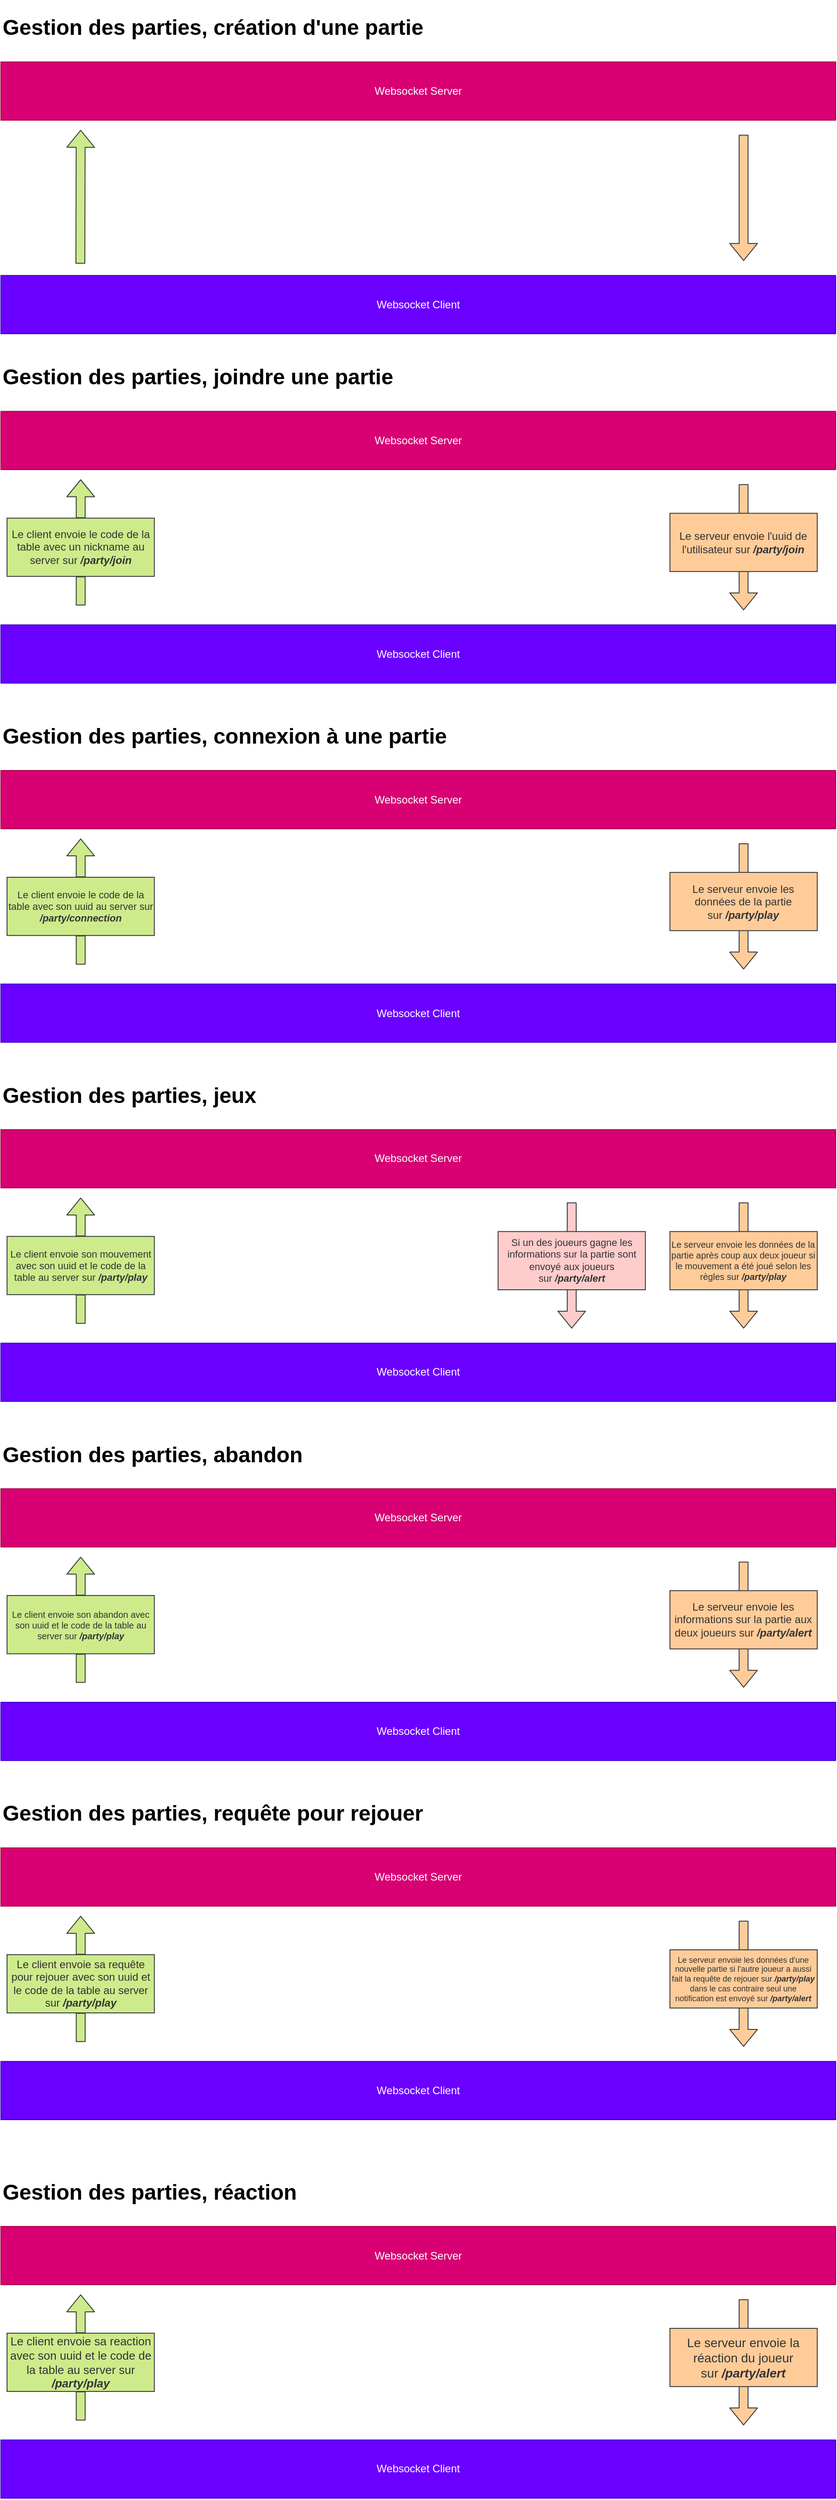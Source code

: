 <mxfile>
    <diagram id="pLUkjHozeAwnEKRzP5gc" name="Page-1">
        <mxGraphModel dx="1520" dy="698" grid="1" gridSize="10" guides="1" tooltips="1" connect="1" arrows="1" fold="1" page="1" pageScale="1" pageWidth="850" pageHeight="1100" math="0" shadow="0">
            <root>
                <mxCell id="0"/>
                <mxCell id="1" parent="0"/>
                <mxCell id="Sw4xeCq0MFWgGotHFcd7-61" value="" style="group;fontSize=18;" parent="1" vertex="1" connectable="0">
                    <mxGeometry x="85" y="50" width="935" height="2780" as="geometry"/>
                </mxCell>
                <mxCell id="2" value="&lt;h1&gt;Gestion des parties, création d'une partie&lt;/h1&gt;" style="text;html=1;strokeColor=none;fillColor=none;align=left;verticalAlign=middle;whiteSpace=wrap;rounded=0;" parent="Sw4xeCq0MFWgGotHFcd7-61" vertex="1">
                    <mxGeometry width="935" height="32.578" as="geometry"/>
                </mxCell>
                <mxCell id="3" value="Websocket Server" style="rounded=0;whiteSpace=wrap;html=1;fillColor=#d80073;fontColor=#ffffff;strokeColor=#A50040;" parent="Sw4xeCq0MFWgGotHFcd7-61" vertex="1">
                    <mxGeometry y="54.297" width="935" height="65.156" as="geometry"/>
                </mxCell>
                <mxCell id="4" value="Websocket Client" style="rounded=0;whiteSpace=wrap;html=1;fillColor=#6a00ff;fontColor=#ffffff;strokeColor=#3700CC;" parent="Sw4xeCq0MFWgGotHFcd7-61" vertex="1">
                    <mxGeometry y="293.203" width="935" height="65.156" as="geometry"/>
                </mxCell>
                <mxCell id="5" value="" style="shape=flexArrow;endArrow=classic;html=1;fillColor=#cdeb8b;strokeColor=#36393d;startArrow=none;" parent="Sw4xeCq0MFWgGotHFcd7-61" edge="1">
                    <mxGeometry width="50" height="50" relative="1" as="geometry">
                        <mxPoint x="89" y="280" as="sourcePoint"/>
                        <mxPoint x="89.375" y="130.312" as="targetPoint"/>
                    </mxGeometry>
                </mxCell>
                <mxCell id="8" value="" style="shape=flexArrow;endArrow=classic;html=1;labelBackgroundColor=#F0F0F0;fontColor=#333333;fillColor=#ffcc99;strokeColor=#36393d;" parent="Sw4xeCq0MFWgGotHFcd7-61" edge="1">
                    <mxGeometry width="50" height="50" relative="1" as="geometry">
                        <mxPoint x="831.875" y="135.742" as="sourcePoint"/>
                        <mxPoint x="831.875" y="276.914" as="targetPoint"/>
                    </mxGeometry>
                </mxCell>
                <mxCell id="10" value="&lt;h1&gt;Gestion des parties, joindre une partie&lt;/h1&gt;" style="text;html=1;strokeColor=none;fillColor=none;align=left;verticalAlign=middle;whiteSpace=wrap;rounded=0;" parent="Sw4xeCq0MFWgGotHFcd7-61" vertex="1">
                    <mxGeometry y="390.938" width="935" height="32.578" as="geometry"/>
                </mxCell>
                <mxCell id="11" value="Websocket Server" style="rounded=0;whiteSpace=wrap;html=1;fillColor=#d80073;fontColor=#ffffff;strokeColor=#A50040;" parent="Sw4xeCq0MFWgGotHFcd7-61" vertex="1">
                    <mxGeometry y="445.234" width="935" height="65.156" as="geometry"/>
                </mxCell>
                <mxCell id="12" value="Websocket Client" style="rounded=0;whiteSpace=wrap;html=1;fillColor=#6a00ff;fontColor=#ffffff;strokeColor=#3700CC;" parent="Sw4xeCq0MFWgGotHFcd7-61" vertex="1">
                    <mxGeometry y="684.141" width="935" height="65.156" as="geometry"/>
                </mxCell>
                <mxCell id="13" value="" style="shape=flexArrow;endArrow=classic;html=1;fillColor=#cdeb8b;strokeColor=#36393d;startArrow=none;" parent="Sw4xeCq0MFWgGotHFcd7-61" source="15" edge="1">
                    <mxGeometry width="50" height="50" relative="1" as="geometry">
                        <mxPoint x="89.375" y="662.422" as="sourcePoint"/>
                        <mxPoint x="89.375" y="521.25" as="targetPoint"/>
                    </mxGeometry>
                </mxCell>
                <mxCell id="14" value="" style="shape=flexArrow;endArrow=none;html=1;fillColor=#cdeb8b;strokeColor=#36393d;" parent="Sw4xeCq0MFWgGotHFcd7-61" target="15" edge="1">
                    <mxGeometry width="50" height="50" relative="1" as="geometry">
                        <mxPoint x="89.375" y="662.422" as="sourcePoint"/>
                        <mxPoint x="89.375" y="521.25" as="targetPoint"/>
                    </mxGeometry>
                </mxCell>
                <mxCell id="15" value="Le client envoie le code de la table avec un nickname au server sur &lt;b&gt;&lt;i&gt;/party/join&lt;/i&gt;&lt;/b&gt;" style="rounded=0;whiteSpace=wrap;html=1;fillColor=#cdeb8b;strokeColor=#36393d;fontColor=#333333;" parent="Sw4xeCq0MFWgGotHFcd7-61" vertex="1">
                    <mxGeometry x="6.875" y="564.688" width="165" height="65.156" as="geometry"/>
                </mxCell>
                <mxCell id="16" value="" style="shape=flexArrow;endArrow=classic;html=1;labelBackgroundColor=#F0F0F0;fontColor=#333333;fillColor=#ffcc99;strokeColor=#36393d;" parent="Sw4xeCq0MFWgGotHFcd7-61" edge="1">
                    <mxGeometry width="50" height="50" relative="1" as="geometry">
                        <mxPoint x="831.875" y="526.68" as="sourcePoint"/>
                        <mxPoint x="831.875" y="667.852" as="targetPoint"/>
                    </mxGeometry>
                </mxCell>
                <mxCell id="17" value="Le serveur envoie l'uuid de l'utilisateur sur&amp;nbsp;&lt;b&gt;&lt;i&gt;/party/join&lt;/i&gt;&lt;/b&gt;" style="rounded=0;whiteSpace=wrap;html=1;fillColor=#ffcc99;strokeColor=#36393d;fontColor=#333333;" parent="Sw4xeCq0MFWgGotHFcd7-61" vertex="1">
                    <mxGeometry x="749.375" y="559.258" width="165" height="65.156" as="geometry"/>
                </mxCell>
                <mxCell id="18" value="&lt;h1&gt;Gestion des parties, connexion à une partie&lt;/h1&gt;" style="text;html=1;strokeColor=none;fillColor=none;align=left;verticalAlign=middle;whiteSpace=wrap;rounded=0;" parent="Sw4xeCq0MFWgGotHFcd7-61" vertex="1">
                    <mxGeometry y="792.734" width="935" height="32.578" as="geometry"/>
                </mxCell>
                <mxCell id="19" value="Websocket Server" style="rounded=0;whiteSpace=wrap;html=1;fillColor=#d80073;fontColor=#ffffff;strokeColor=#A50040;" parent="Sw4xeCq0MFWgGotHFcd7-61" vertex="1">
                    <mxGeometry y="847.031" width="935" height="65.156" as="geometry"/>
                </mxCell>
                <mxCell id="20" value="Websocket Client" style="rounded=0;whiteSpace=wrap;html=1;fillColor=#6a00ff;fontColor=#ffffff;strokeColor=#3700CC;" parent="Sw4xeCq0MFWgGotHFcd7-61" vertex="1">
                    <mxGeometry y="1085.938" width="935" height="65.156" as="geometry"/>
                </mxCell>
                <mxCell id="21" value="" style="shape=flexArrow;endArrow=classic;html=1;fillColor=#cdeb8b;strokeColor=#36393d;startArrow=none;" parent="Sw4xeCq0MFWgGotHFcd7-61" source="23" edge="1">
                    <mxGeometry width="50" height="50" relative="1" as="geometry">
                        <mxPoint x="89.375" y="1064.219" as="sourcePoint"/>
                        <mxPoint x="89.375" y="923.047" as="targetPoint"/>
                    </mxGeometry>
                </mxCell>
                <mxCell id="22" value="" style="shape=flexArrow;endArrow=none;html=1;fillColor=#cdeb8b;strokeColor=#36393d;" parent="Sw4xeCq0MFWgGotHFcd7-61" target="23" edge="1">
                    <mxGeometry width="50" height="50" relative="1" as="geometry">
                        <mxPoint x="89.375" y="1064.219" as="sourcePoint"/>
                        <mxPoint x="89.375" y="923.047" as="targetPoint"/>
                    </mxGeometry>
                </mxCell>
                <mxCell id="23" value="&lt;font style=&quot;font-size: 11px;&quot;&gt;Le client envoie le code de la table avec son uuid au server sur &lt;b style=&quot;font-size: 11px;&quot;&gt;&lt;i style=&quot;font-size: 11px;&quot;&gt;/party/connection&lt;/i&gt;&lt;/b&gt;&lt;/font&gt;" style="rounded=0;whiteSpace=wrap;html=1;fillColor=#cdeb8b;strokeColor=#36393d;fontColor=#333333;fontSize=11;" parent="Sw4xeCq0MFWgGotHFcd7-61" vertex="1">
                    <mxGeometry x="6.875" y="966.484" width="165" height="65.156" as="geometry"/>
                </mxCell>
                <mxCell id="24" value="" style="shape=flexArrow;endArrow=classic;html=1;labelBackgroundColor=#F0F0F0;fontColor=#333333;fillColor=#ffcc99;strokeColor=#36393d;" parent="Sw4xeCq0MFWgGotHFcd7-61" edge="1">
                    <mxGeometry width="50" height="50" relative="1" as="geometry">
                        <mxPoint x="831.875" y="928.477" as="sourcePoint"/>
                        <mxPoint x="831.875" y="1069.648" as="targetPoint"/>
                    </mxGeometry>
                </mxCell>
                <mxCell id="25" value="Le serveur envoie les données de la partie sur&amp;nbsp;&lt;b&gt;&lt;i&gt;/party/play&lt;/i&gt;&lt;/b&gt;" style="rounded=0;whiteSpace=wrap;html=1;fillColor=#ffcc99;strokeColor=#36393d;fontColor=#333333;" parent="Sw4xeCq0MFWgGotHFcd7-61" vertex="1">
                    <mxGeometry x="749.375" y="961.055" width="165" height="65.156" as="geometry"/>
                </mxCell>
                <mxCell id="26" value="&lt;h1&gt;Gestion des parties, jeux&lt;/h1&gt;" style="text;html=1;strokeColor=none;fillColor=none;align=left;verticalAlign=middle;whiteSpace=wrap;rounded=0;" parent="Sw4xeCq0MFWgGotHFcd7-61" vertex="1">
                    <mxGeometry y="1194.531" width="935" height="32.578" as="geometry"/>
                </mxCell>
                <mxCell id="27" value="Websocket Server" style="rounded=0;whiteSpace=wrap;html=1;fillColor=#d80073;fontColor=#ffffff;strokeColor=#A50040;" parent="Sw4xeCq0MFWgGotHFcd7-61" vertex="1">
                    <mxGeometry y="1248.828" width="935" height="65.156" as="geometry"/>
                </mxCell>
                <mxCell id="28" value="Websocket Client" style="rounded=0;whiteSpace=wrap;html=1;fillColor=#6a00ff;fontColor=#ffffff;strokeColor=#3700CC;" parent="Sw4xeCq0MFWgGotHFcd7-61" vertex="1">
                    <mxGeometry y="1487.734" width="935" height="65.156" as="geometry"/>
                </mxCell>
                <mxCell id="29" value="" style="shape=flexArrow;endArrow=classic;html=1;fillColor=#cdeb8b;strokeColor=#36393d;startArrow=none;" parent="Sw4xeCq0MFWgGotHFcd7-61" source="31" edge="1">
                    <mxGeometry width="50" height="50" relative="1" as="geometry">
                        <mxPoint x="89.375" y="1466.016" as="sourcePoint"/>
                        <mxPoint x="89.375" y="1324.844" as="targetPoint"/>
                    </mxGeometry>
                </mxCell>
                <mxCell id="30" value="" style="shape=flexArrow;endArrow=none;html=1;fillColor=#cdeb8b;strokeColor=#36393d;" parent="Sw4xeCq0MFWgGotHFcd7-61" target="31" edge="1">
                    <mxGeometry width="50" height="50" relative="1" as="geometry">
                        <mxPoint x="89.375" y="1466.016" as="sourcePoint"/>
                        <mxPoint x="89.375" y="1324.844" as="targetPoint"/>
                    </mxGeometry>
                </mxCell>
                <mxCell id="31" value="&lt;font style=&quot;font-size: 11px;&quot;&gt;Le client envoie son mouvement avec son uuid et le code de la table au server sur &lt;b style=&quot;font-size: 11px;&quot;&gt;&lt;i style=&quot;font-size: 11px;&quot;&gt;/party/play&lt;/i&gt;&lt;/b&gt;&lt;/font&gt;" style="rounded=0;whiteSpace=wrap;html=1;fillColor=#cdeb8b;strokeColor=#36393d;fontColor=#333333;fontSize=11;" parent="Sw4xeCq0MFWgGotHFcd7-61" vertex="1">
                    <mxGeometry x="6.875" y="1368.281" width="165" height="65.156" as="geometry"/>
                </mxCell>
                <mxCell id="32" value="" style="shape=flexArrow;endArrow=classic;html=1;labelBackgroundColor=#F0F0F0;fontColor=#333333;fillColor=#ffcc99;strokeColor=#36393d;" parent="Sw4xeCq0MFWgGotHFcd7-61" edge="1">
                    <mxGeometry width="50" height="50" relative="1" as="geometry">
                        <mxPoint x="831.875" y="1330.273" as="sourcePoint"/>
                        <mxPoint x="831.875" y="1471.445" as="targetPoint"/>
                    </mxGeometry>
                </mxCell>
                <mxCell id="33" value="&lt;font style=&quot;font-size: 10px;&quot;&gt;Le serveur envoie les données de la partie après coup aux deux joueur si le mouvement a été joué selon les règles sur&amp;nbsp;&lt;b style=&quot;font-size: 10px;&quot;&gt;&lt;i style=&quot;font-size: 10px;&quot;&gt;/party/play&lt;/i&gt;&lt;/b&gt;&lt;/font&gt;" style="rounded=0;whiteSpace=wrap;html=1;fillColor=#ffcc99;strokeColor=#36393d;fontColor=#333333;fontSize=10;" parent="Sw4xeCq0MFWgGotHFcd7-61" vertex="1">
                    <mxGeometry x="749.375" y="1362.852" width="165" height="65.156" as="geometry"/>
                </mxCell>
                <mxCell id="34" value="" style="shape=flexArrow;endArrow=classic;html=1;labelBackgroundColor=#F0F0F0;fontColor=#333333;fillColor=#ffcccc;strokeColor=#36393d;" parent="Sw4xeCq0MFWgGotHFcd7-61" edge="1">
                    <mxGeometry width="50" height="50" relative="1" as="geometry">
                        <mxPoint x="639.375" y="1330.273" as="sourcePoint"/>
                        <mxPoint x="639.375" y="1471.445" as="targetPoint"/>
                    </mxGeometry>
                </mxCell>
                <mxCell id="35" value="&lt;font style=&quot;font-size: 11px;&quot;&gt;Si un des joueurs gagne les informations sur la partie sont envoyé aux joueurs sur&amp;nbsp;&lt;b style=&quot;font-size: 11px;&quot;&gt;&lt;i style=&quot;font-size: 11px;&quot;&gt;/party/alert&lt;/i&gt;&lt;/b&gt;&lt;/font&gt;" style="rounded=0;whiteSpace=wrap;html=1;fillColor=#ffcccc;strokeColor=#36393d;fontColor=#333333;fontSize=11;" parent="Sw4xeCq0MFWgGotHFcd7-61" vertex="1">
                    <mxGeometry x="556.875" y="1362.852" width="165" height="65.156" as="geometry"/>
                </mxCell>
                <mxCell id="36" value="&lt;h1&gt;Gestion des parties, abandon&lt;/h1&gt;" style="text;html=1;strokeColor=none;fillColor=none;align=left;verticalAlign=middle;whiteSpace=wrap;rounded=0;" parent="Sw4xeCq0MFWgGotHFcd7-61" vertex="1">
                    <mxGeometry y="1596.328" width="935" height="32.578" as="geometry"/>
                </mxCell>
                <mxCell id="37" value="Websocket Server" style="rounded=0;whiteSpace=wrap;html=1;fillColor=#d80073;fontColor=#ffffff;strokeColor=#A50040;" parent="Sw4xeCq0MFWgGotHFcd7-61" vertex="1">
                    <mxGeometry y="1650.625" width="935" height="65.156" as="geometry"/>
                </mxCell>
                <mxCell id="38" value="Websocket Client" style="rounded=0;whiteSpace=wrap;html=1;fillColor=#6a00ff;fontColor=#ffffff;strokeColor=#3700CC;" parent="Sw4xeCq0MFWgGotHFcd7-61" vertex="1">
                    <mxGeometry y="1889.531" width="935" height="65.156" as="geometry"/>
                </mxCell>
                <mxCell id="39" value="" style="shape=flexArrow;endArrow=classic;html=1;fillColor=#cdeb8b;strokeColor=#36393d;startArrow=none;" parent="Sw4xeCq0MFWgGotHFcd7-61" source="41" edge="1">
                    <mxGeometry width="50" height="50" relative="1" as="geometry">
                        <mxPoint x="89.375" y="1867.812" as="sourcePoint"/>
                        <mxPoint x="89.375" y="1726.641" as="targetPoint"/>
                    </mxGeometry>
                </mxCell>
                <mxCell id="40" value="" style="shape=flexArrow;endArrow=none;html=1;fillColor=#cdeb8b;strokeColor=#36393d;" parent="Sw4xeCq0MFWgGotHFcd7-61" target="41" edge="1">
                    <mxGeometry width="50" height="50" relative="1" as="geometry">
                        <mxPoint x="89.375" y="1867.812" as="sourcePoint"/>
                        <mxPoint x="89.375" y="1726.641" as="targetPoint"/>
                    </mxGeometry>
                </mxCell>
                <mxCell id="41" value="&lt;font style=&quot;font-size: 10px;&quot;&gt;Le client envoie son abandon avec son uuid et le code de la table au server sur &lt;b style=&quot;font-size: 10px;&quot;&gt;&lt;i style=&quot;font-size: 10px;&quot;&gt;/party/play&lt;/i&gt;&lt;/b&gt;&lt;/font&gt;" style="rounded=0;whiteSpace=wrap;html=1;fillColor=#cdeb8b;strokeColor=#36393d;fontColor=#333333;fontSize=10;" parent="Sw4xeCq0MFWgGotHFcd7-61" vertex="1">
                    <mxGeometry x="6.875" y="1770.078" width="165" height="65.156" as="geometry"/>
                </mxCell>
                <mxCell id="42" value="" style="shape=flexArrow;endArrow=classic;html=1;labelBackgroundColor=#F0F0F0;fontColor=#333333;fillColor=#ffcc99;strokeColor=#36393d;" parent="Sw4xeCq0MFWgGotHFcd7-61" edge="1">
                    <mxGeometry width="50" height="50" relative="1" as="geometry">
                        <mxPoint x="831.875" y="1732.07" as="sourcePoint"/>
                        <mxPoint x="831.875" y="1873.242" as="targetPoint"/>
                    </mxGeometry>
                </mxCell>
                <mxCell id="43" value="&lt;font style=&quot;font-size: 12px;&quot;&gt;Le serveur envoie les informations sur la partie aux deux joueurs sur&amp;nbsp;&lt;b style=&quot;font-size: 12px;&quot;&gt;&lt;i style=&quot;font-size: 12px;&quot;&gt;/party/alert&lt;/i&gt;&lt;/b&gt;&lt;/font&gt;" style="rounded=0;whiteSpace=wrap;html=1;fillColor=#ffcc99;strokeColor=#36393d;fontColor=#333333;fontSize=12;" parent="Sw4xeCq0MFWgGotHFcd7-61" vertex="1">
                    <mxGeometry x="749.375" y="1764.648" width="165" height="65.156" as="geometry"/>
                </mxCell>
                <mxCell id="46" value="&lt;h1&gt;Gestion des parties, requête pour rejouer&lt;/h1&gt;" style="text;html=1;strokeColor=none;fillColor=none;align=left;verticalAlign=middle;whiteSpace=wrap;rounded=0;" parent="Sw4xeCq0MFWgGotHFcd7-61" vertex="1">
                    <mxGeometry y="1998.125" width="935" height="32.578" as="geometry"/>
                </mxCell>
                <mxCell id="47" value="Websocket Server" style="rounded=0;whiteSpace=wrap;html=1;fillColor=#d80073;fontColor=#ffffff;strokeColor=#A50040;" parent="Sw4xeCq0MFWgGotHFcd7-61" vertex="1">
                    <mxGeometry y="2052.422" width="935" height="65.156" as="geometry"/>
                </mxCell>
                <mxCell id="48" value="Websocket Client" style="rounded=0;whiteSpace=wrap;html=1;fillColor=#6a00ff;fontColor=#ffffff;strokeColor=#3700CC;" parent="Sw4xeCq0MFWgGotHFcd7-61" vertex="1">
                    <mxGeometry y="2291.328" width="935" height="65.156" as="geometry"/>
                </mxCell>
                <mxCell id="49" value="" style="shape=flexArrow;endArrow=classic;html=1;fillColor=#cdeb8b;strokeColor=#36393d;startArrow=none;" parent="Sw4xeCq0MFWgGotHFcd7-61" source="51" edge="1">
                    <mxGeometry width="50" height="50" relative="1" as="geometry">
                        <mxPoint x="89.375" y="2269.609" as="sourcePoint"/>
                        <mxPoint x="89.375" y="2128.438" as="targetPoint"/>
                    </mxGeometry>
                </mxCell>
                <mxCell id="50" value="" style="shape=flexArrow;endArrow=none;html=1;fillColor=#cdeb8b;strokeColor=#36393d;" parent="Sw4xeCq0MFWgGotHFcd7-61" target="51" edge="1">
                    <mxGeometry width="50" height="50" relative="1" as="geometry">
                        <mxPoint x="89.375" y="2269.609" as="sourcePoint"/>
                        <mxPoint x="89.375" y="2128.438" as="targetPoint"/>
                    </mxGeometry>
                </mxCell>
                <mxCell id="51" value="&lt;font style=&quot;font-size: 12px;&quot;&gt;Le client envoie sa requête pour rejouer avec son uuid et le code de la table au server sur &lt;b style=&quot;font-size: 12px;&quot;&gt;&lt;i style=&quot;font-size: 12px;&quot;&gt;/party/play&lt;/i&gt;&lt;/b&gt;&lt;/font&gt;" style="rounded=0;whiteSpace=wrap;html=1;fillColor=#cdeb8b;strokeColor=#36393d;fontColor=#333333;fontSize=12;" parent="Sw4xeCq0MFWgGotHFcd7-61" vertex="1">
                    <mxGeometry x="6.875" y="2171.875" width="165" height="65.156" as="geometry"/>
                </mxCell>
                <mxCell id="52" value="" style="shape=flexArrow;endArrow=classic;html=1;labelBackgroundColor=#F0F0F0;fontColor=#333333;fillColor=#ffcc99;strokeColor=#36393d;" parent="Sw4xeCq0MFWgGotHFcd7-61" edge="1">
                    <mxGeometry width="50" height="50" relative="1" as="geometry">
                        <mxPoint x="831.875" y="2133.867" as="sourcePoint"/>
                        <mxPoint x="831.875" y="2275.039" as="targetPoint"/>
                    </mxGeometry>
                </mxCell>
                <mxCell id="53" value="&lt;font style=&quot;font-size: 9px;&quot;&gt;Le serveur envoie les données d'une nouvelle partie si l'autre joueur a aussi fait la requête de rejouer sur &lt;b style=&quot;font-size: 9px;&quot;&gt;&lt;i style=&quot;font-size: 9px;&quot;&gt;/party/play&lt;/i&gt;&lt;/b&gt; dans le cas contraire seul une notification est envoyé sur&amp;nbsp;&lt;b style=&quot;font-size: 9px;&quot;&gt;&lt;i style=&quot;font-size: 9px;&quot;&gt;/party/alert&lt;/i&gt;&lt;/b&gt;&lt;/font&gt;" style="rounded=0;whiteSpace=wrap;html=1;fillColor=#ffcc99;strokeColor=#36393d;fontColor=#333333;fontSize=9;" parent="Sw4xeCq0MFWgGotHFcd7-61" vertex="1">
                    <mxGeometry x="749.375" y="2166.445" width="165" height="65.156" as="geometry"/>
                </mxCell>
                <mxCell id="54" value="&lt;h1&gt;Gestion des parties, réaction&lt;/h1&gt;" style="text;html=1;strokeColor=none;fillColor=none;align=left;verticalAlign=middle;whiteSpace=wrap;rounded=0;" parent="Sw4xeCq0MFWgGotHFcd7-61" vertex="1">
                    <mxGeometry y="2421.641" width="935" height="32.578" as="geometry"/>
                </mxCell>
                <mxCell id="55" value="Websocket Server" style="rounded=0;whiteSpace=wrap;html=1;fillColor=#d80073;fontColor=#ffffff;strokeColor=#A50040;" parent="Sw4xeCq0MFWgGotHFcd7-61" vertex="1">
                    <mxGeometry y="2475.938" width="935" height="65.156" as="geometry"/>
                </mxCell>
                <mxCell id="56" value="Websocket Client" style="rounded=0;whiteSpace=wrap;html=1;fillColor=#6a00ff;fontColor=#ffffff;strokeColor=#3700CC;" parent="Sw4xeCq0MFWgGotHFcd7-61" vertex="1">
                    <mxGeometry y="2714.844" width="935" height="65.156" as="geometry"/>
                </mxCell>
                <mxCell id="57" value="" style="shape=flexArrow;endArrow=classic;html=1;fillColor=#cdeb8b;strokeColor=#36393d;startArrow=none;" parent="Sw4xeCq0MFWgGotHFcd7-61" source="59" edge="1">
                    <mxGeometry width="50" height="50" relative="1" as="geometry">
                        <mxPoint x="89.375" y="2693.125" as="sourcePoint"/>
                        <mxPoint x="89.375" y="2551.953" as="targetPoint"/>
                    </mxGeometry>
                </mxCell>
                <mxCell id="58" value="" style="shape=flexArrow;endArrow=none;html=1;fillColor=#cdeb8b;strokeColor=#36393d;" parent="Sw4xeCq0MFWgGotHFcd7-61" target="59" edge="1">
                    <mxGeometry width="50" height="50" relative="1" as="geometry">
                        <mxPoint x="89.375" y="2693.125" as="sourcePoint"/>
                        <mxPoint x="89.375" y="2551.953" as="targetPoint"/>
                    </mxGeometry>
                </mxCell>
                <mxCell id="59" value="&lt;font style=&quot;font-size: 13px;&quot;&gt;Le client envoie sa reaction avec son uuid et le code de la table au server sur &lt;b style=&quot;font-size: 13px;&quot;&gt;&lt;i style=&quot;font-size: 13px;&quot;&gt;/party/play&lt;/i&gt;&lt;/b&gt;&lt;/font&gt;" style="rounded=0;whiteSpace=wrap;html=1;fillColor=#cdeb8b;strokeColor=#36393d;fontColor=#333333;fontSize=13;" parent="Sw4xeCq0MFWgGotHFcd7-61" vertex="1">
                    <mxGeometry x="6.875" y="2595.391" width="165" height="65.156" as="geometry"/>
                </mxCell>
                <mxCell id="60" value="" style="shape=flexArrow;endArrow=classic;html=1;labelBackgroundColor=#F0F0F0;fontColor=#333333;fillColor=#ffcc99;strokeColor=#36393d;" parent="Sw4xeCq0MFWgGotHFcd7-61" edge="1">
                    <mxGeometry width="50" height="50" relative="1" as="geometry">
                        <mxPoint x="831.875" y="2557.383" as="sourcePoint"/>
                        <mxPoint x="831.875" y="2698.555" as="targetPoint"/>
                    </mxGeometry>
                </mxCell>
                <mxCell id="61" value="&lt;font style=&quot;font-size: 14px;&quot;&gt;Le serveur envoie la réaction du joueur sur&amp;nbsp;&lt;b style=&quot;font-size: 14px;&quot;&gt;&lt;i style=&quot;font-size: 14px;&quot;&gt;/party/alert&lt;/i&gt;&lt;/b&gt;&lt;/font&gt;" style="rounded=0;whiteSpace=wrap;html=1;fillColor=#ffcc99;strokeColor=#36393d;fontColor=#333333;fontSize=14;" parent="Sw4xeCq0MFWgGotHFcd7-61" vertex="1">
                    <mxGeometry x="749.375" y="2589.961" width="165" height="65.156" as="geometry"/>
                </mxCell>
            </root>
        </mxGraphModel>
    </diagram>
    <diagram id="_ckumpKtRFb9hqzo8JDa" name="Page-2">
        <mxGraphModel dx="3040" dy="1395" grid="1" gridSize="10" guides="1" tooltips="1" connect="1" arrows="1" fold="1" page="1" pageScale="1" pageWidth="850" pageHeight="1100" math="0" shadow="0">
            <root>
                <mxCell id="0"/>
                <mxCell id="1" parent="0"/>
                <mxCell id="d-5eFVktlGmjkvLF4KCk-1" value="&lt;h1&gt;Gestion des parties, création d'une partie&lt;/h1&gt;" style="text;html=1;strokeColor=none;fillColor=none;align=left;verticalAlign=middle;whiteSpace=wrap;rounded=0;" parent="1" vertex="1">
                    <mxGeometry x="85" y="50" width="680" height="30" as="geometry"/>
                </mxCell>
                <mxCell id="d-5eFVktlGmjkvLF4KCk-2" value="Websocket Server" style="rounded=0;whiteSpace=wrap;html=1;fillColor=#d80073;fontColor=#ffffff;strokeColor=#A50040;" parent="1" vertex="1">
                    <mxGeometry x="85" y="100" width="680" height="60" as="geometry"/>
                </mxCell>
                <mxCell id="d-5eFVktlGmjkvLF4KCk-3" value="Websocket Client" style="rounded=0;whiteSpace=wrap;html=1;fillColor=#6a00ff;fontColor=#ffffff;strokeColor=#3700CC;" parent="1" vertex="1">
                    <mxGeometry x="85" y="320" width="680" height="60" as="geometry"/>
                </mxCell>
                <mxCell id="d-5eFVktlGmjkvLF4KCk-4" value="" style="shape=flexArrow;endArrow=classic;html=1;fillColor=#cdeb8b;strokeColor=#36393d;startArrow=none;" parent="1" source="d-5eFVktlGmjkvLF4KCk-6" edge="1">
                    <mxGeometry width="50" height="50" relative="1" as="geometry">
                        <mxPoint x="150" y="300" as="sourcePoint"/>
                        <mxPoint x="150" y="170" as="targetPoint"/>
                    </mxGeometry>
                </mxCell>
                <mxCell id="d-5eFVktlGmjkvLF4KCk-5" value="" style="shape=flexArrow;endArrow=none;html=1;fillColor=#cdeb8b;strokeColor=#36393d;" parent="1" target="d-5eFVktlGmjkvLF4KCk-6" edge="1">
                    <mxGeometry width="50" height="50" relative="1" as="geometry">
                        <mxPoint x="150" y="300" as="sourcePoint"/>
                        <mxPoint x="150" y="170" as="targetPoint"/>
                    </mxGeometry>
                </mxCell>
                <mxCell id="d-5eFVktlGmjkvLF4KCk-6" value="Le client envoie la configuration avec un nickname au server sur &lt;b&gt;&lt;i&gt;/party/create&lt;/i&gt;&lt;/b&gt;" style="rounded=0;whiteSpace=wrap;html=1;fillColor=#cdeb8b;strokeColor=#36393d;fontColor=#333333;" parent="1" vertex="1">
                    <mxGeometry x="90" y="210" width="120" height="60" as="geometry"/>
                </mxCell>
                <mxCell id="d-5eFVktlGmjkvLF4KCk-7" value="" style="shape=flexArrow;endArrow=classic;html=1;labelBackgroundColor=#F0F0F0;fontColor=#333333;fillColor=#ffcc99;strokeColor=#36393d;" parent="1" edge="1">
                    <mxGeometry width="50" height="50" relative="1" as="geometry">
                        <mxPoint x="690" y="175" as="sourcePoint"/>
                        <mxPoint x="690" y="305" as="targetPoint"/>
                    </mxGeometry>
                </mxCell>
                <mxCell id="d-5eFVktlGmjkvLF4KCk-8" value="Le serveur envoie le code de la table, l'uuid de l'utilisateur sur&amp;nbsp;&lt;b&gt;&lt;i&gt;/party/create&lt;/i&gt;&lt;/b&gt;" style="rounded=0;whiteSpace=wrap;html=1;fillColor=#ffcc99;strokeColor=#36393d;fontColor=#333333;" parent="1" vertex="1">
                    <mxGeometry x="630" y="205" width="120" height="60" as="geometry"/>
                </mxCell>
            </root>
        </mxGraphModel>
    </diagram>
    <diagram id="vAbzarO9D9qtOHtIdpBN" name="Page-3">
        <mxGraphModel dx="1737" dy="797" grid="1" gridSize="10" guides="1" tooltips="1" connect="1" arrows="1" fold="1" page="1" pageScale="1" pageWidth="850" pageHeight="1100" math="0" shadow="0">
            <root>
                <mxCell id="0"/>
                <mxCell id="1" parent="0"/>
                <mxCell id="2rj2JJCTATWMmelqp7HH-5" value="" style="edgeStyle=none;html=1;startArrow=classic;startFill=1;fillColor=#d80073;strokeColor=#A50040;" edge="1" parent="1" source="2rj2JJCTATWMmelqp7HH-1">
                    <mxGeometry relative="1" as="geometry">
                        <mxPoint x="387" y="90" as="targetPoint"/>
                    </mxGeometry>
                </mxCell>
                <mxCell id="2rj2JJCTATWMmelqp7HH-1" value="" style="points=[];aspect=fixed;html=1;align=center;shadow=0;dashed=0;image;image=img/lib/allied_telesis/computer_and_terminals/Personal_Computer.svg;" vertex="1" parent="1">
                    <mxGeometry x="227" y="150" width="45.6" height="61.8" as="geometry"/>
                </mxCell>
                <mxCell id="2rj2JJCTATWMmelqp7HH-6" value="" style="edgeStyle=none;html=1;startArrow=classic;startFill=1;fillColor=#d80073;strokeColor=#A50040;" edge="1" parent="1" source="2rj2JJCTATWMmelqp7HH-2">
                    <mxGeometry relative="1" as="geometry">
                        <mxPoint x="420" y="110" as="targetPoint"/>
                    </mxGeometry>
                </mxCell>
                <mxCell id="2rj2JJCTATWMmelqp7HH-2" value="" style="points=[];aspect=fixed;html=1;align=center;shadow=0;dashed=0;image;image=img/lib/allied_telesis/computer_and_terminals/Personal_Computer.svg;" vertex="1" parent="1">
                    <mxGeometry x="397" y="240" width="45.6" height="61.8" as="geometry"/>
                </mxCell>
                <mxCell id="2rj2JJCTATWMmelqp7HH-7" value="" style="edgeStyle=none;html=1;startArrow=classic;startFill=1;fillColor=#d80073;strokeColor=#A50040;" edge="1" parent="1" source="2rj2JJCTATWMmelqp7HH-3">
                    <mxGeometry relative="1" as="geometry">
                        <mxPoint x="467" y="90" as="targetPoint"/>
                    </mxGeometry>
                </mxCell>
                <mxCell id="2rj2JJCTATWMmelqp7HH-3" value="" style="points=[];aspect=fixed;html=1;align=center;shadow=0;dashed=0;image;image=img/lib/allied_telesis/computer_and_terminals/Personal_Computer.svg;" vertex="1" parent="1">
                    <mxGeometry x="577" y="150" width="45.6" height="61.8" as="geometry"/>
                </mxCell>
                <mxCell id="2rj2JJCTATWMmelqp7HH-8" style="edgeStyle=none;html=1;fillColor=#60a917;strokeColor=#2D7600;" edge="1" parent="1" source="2rj2JJCTATWMmelqp7HH-4">
                    <mxGeometry relative="1" as="geometry">
                        <mxPoint x="287" y="170" as="targetPoint"/>
                    </mxGeometry>
                </mxCell>
                <mxCell id="2rj2JJCTATWMmelqp7HH-9" style="edgeStyle=none;html=1;fillColor=#60a917;strokeColor=#2D7600;" edge="1" parent="1" source="2rj2JJCTATWMmelqp7HH-4">
                    <mxGeometry relative="1" as="geometry">
                        <mxPoint x="428.3" y="240" as="targetPoint"/>
                    </mxGeometry>
                </mxCell>
                <mxCell id="2rj2JJCTATWMmelqp7HH-11" style="edgeStyle=none;html=1;fillColor=#60a917;strokeColor=#2D7600;" edge="1" parent="1" source="2rj2JJCTATWMmelqp7HH-4">
                    <mxGeometry relative="1" as="geometry">
                        <mxPoint x="567" y="170" as="targetPoint"/>
                    </mxGeometry>
                </mxCell>
                <mxCell id="2rj2JJCTATWMmelqp7HH-4" value="" style="points=[];aspect=fixed;html=1;align=center;shadow=0;dashed=0;image;image=img/lib/allied_telesis/computer_and_terminals/Server_Desktop.svg;" vertex="1" parent="1">
                    <mxGeometry x="407" y="50" width="42.6" height="54" as="geometry"/>
                </mxCell>
            </root>
        </mxGraphModel>
    </diagram>
    <diagram id="GrLMSEXrVL13DsvAnQYl" name="Page-4">
        <mxGraphModel dx="2027" dy="930" grid="1" gridSize="10" guides="1" tooltips="1" connect="1" arrows="1" fold="1" page="1" pageScale="1" pageWidth="850" pageHeight="1100" math="0" shadow="0">
            <root>
                <mxCell id="0"/>
                <mxCell id="1" parent="0"/>
                <mxCell id="4zz5_fVwYpMA_J4p4tWU-3" style="edgeStyle=none;html=1;entryX=0;entryY=0.5;entryDx=0;entryDy=0;startArrow=none;startFill=0;" edge="1" parent="1" source="4zz5_fVwYpMA_J4p4tWU-1">
                    <mxGeometry relative="1" as="geometry">
                        <mxPoint x="270.0" y="195" as="targetPoint"/>
                    </mxGeometry>
                </mxCell>
                <mxCell id="4zz5_fVwYpMA_J4p4tWU-7" style="edgeStyle=none;html=1;startArrow=none;startFill=0;" edge="1" parent="1" source="4zz5_fVwYpMA_J4p4tWU-4" target="4zz5_fVwYpMA_J4p4tWU-6">
                    <mxGeometry relative="1" as="geometry"/>
                </mxCell>
                <mxCell id="4zz5_fVwYpMA_J4p4tWU-4" value="Product backlog" style="shadow=0;dashed=0;html=1;strokeColor=#006EAF;fillColor=#1ba1e2;labelPosition=center;verticalLabelPosition=bottom;verticalAlign=top;align=center;outlineConnect=0;shape=mxgraph.veeam.failover_plan;fontColor=#ffffff;" vertex="1" parent="1">
                    <mxGeometry x="90" y="121.67" width="58.4" height="82.73" as="geometry"/>
                </mxCell>
                <mxCell id="4zz5_fVwYpMA_J4p4tWU-10" style="edgeStyle=none;html=1;entryX=0;entryY=0.5;entryDx=0;entryDy=0;entryPerimeter=0;startArrow=none;startFill=0;" edge="1" parent="1" source="4zz5_fVwYpMA_J4p4tWU-6" target="4zz5_fVwYpMA_J4p4tWU-9">
                    <mxGeometry relative="1" as="geometry"/>
                </mxCell>
                <mxCell id="4zz5_fVwYpMA_J4p4tWU-6" value="Sprint backlog" style="shadow=0;dashed=0;html=1;strokeColor=#006EAF;fillColor=#1ba1e2;labelPosition=center;verticalLabelPosition=bottom;verticalAlign=top;align=center;outlineConnect=0;shape=mxgraph.veeam.failover_plan;fontColor=#ffffff;" vertex="1" parent="1">
                    <mxGeometry x="250" y="121.67" width="58.4" height="82.73" as="geometry"/>
                </mxCell>
                <mxCell id="4zz5_fVwYpMA_J4p4tWU-12" style="edgeStyle=none;html=1;entryX=0;entryY=0.5;entryDx=0;entryDy=0;entryPerimeter=0;startArrow=none;startFill=0;" edge="1" parent="1" source="4zz5_fVwYpMA_J4p4tWU-9" target="4zz5_fVwYpMA_J4p4tWU-11">
                    <mxGeometry relative="1" as="geometry"/>
                </mxCell>
                <mxCell id="4zz5_fVwYpMA_J4p4tWU-9" value="Sprint" style="outlineConnect=0;dashed=0;verticalLabelPosition=bottom;verticalAlign=top;align=center;html=1;shape=mxgraph.aws3.workdocs;fillColor=#1ba1e2;gradientDirection=north;labelBackgroundColor=none;fontColor=#ffffff;strokeColor=#006EAF;" vertex="1" parent="1">
                    <mxGeometry x="400" y="204.71" width="72.5" height="83.04" as="geometry"/>
                </mxCell>
                <mxCell id="4zz5_fVwYpMA_J4p4tWU-13" style="edgeStyle=none;html=1;startArrow=none;startFill=0;" edge="1" parent="1" source="4zz5_fVwYpMA_J4p4tWU-11" target="4zz5_fVwYpMA_J4p4tWU-6">
                    <mxGeometry relative="1" as="geometry">
                        <mxPoint x="590" y="50" as="targetPoint"/>
                    </mxGeometry>
                </mxCell>
                <mxCell id="4zz5_fVwYpMA_J4p4tWU-11" value="Fin du sprint" style="verticalLabelPosition=bottom;html=1;verticalAlign=top;align=center;strokeColor=#006EAF;fillColor=#1ba1e2;shape=mxgraph.azure.git_repository;labelBackgroundColor=none;fontColor=#ffffff;" vertex="1" parent="1">
                    <mxGeometry x="550" y="121.9" width="82.81" height="82.81" as="geometry"/>
                </mxCell>
            </root>
        </mxGraphModel>
    </diagram>
    <diagram id="P1oNNtA9X_YBq1KCSG9A" name="Page-5">
        <mxGraphModel dx="1216" dy="558" grid="1" gridSize="10" guides="1" tooltips="1" connect="1" arrows="1" fold="1" page="1" pageScale="1" pageWidth="850" pageHeight="1100" math="0" shadow="0">
            <root>
                <mxCell id="0"/>
                <mxCell id="1" parent="0"/>
                <mxCell id="e12sh2UjTz8BY6EZVi3l-1" value="Websocket Server" style="rounded=0;whiteSpace=wrap;html=1;fillColor=#d80073;fontColor=#ffffff;strokeColor=#A50040;" vertex="1" parent="1">
                    <mxGeometry x="40" y="99.997" width="935" height="65.156" as="geometry"/>
                </mxCell>
                <mxCell id="e12sh2UjTz8BY6EZVi3l-2" value="Websocket Client" style="rounded=0;whiteSpace=wrap;html=1;fillColor=#6a00ff;fontColor=#ffffff;strokeColor=#3700CC;" vertex="1" parent="1">
                    <mxGeometry x="40" y="338.903" width="935" height="65.156" as="geometry"/>
                </mxCell>
                <mxCell id="e12sh2UjTz8BY6EZVi3l-3" value="" style="shape=flexArrow;endArrow=classic;html=1;fillColor=#cdeb8b;strokeColor=#36393d;startArrow=none;" edge="1" parent="1">
                    <mxGeometry width="50" height="50" relative="1" as="geometry">
                        <mxPoint x="129" y="325.7" as="sourcePoint"/>
                        <mxPoint x="129.375" y="176.013" as="targetPoint"/>
                    </mxGeometry>
                </mxCell>
                <mxCell id="e12sh2UjTz8BY6EZVi3l-4" value="" style="shape=flexArrow;endArrow=classic;html=1;labelBackgroundColor=#F0F0F0;fontColor=#333333;fillColor=#ffcc99;strokeColor=#36393d;" edge="1" parent="1">
                    <mxGeometry width="50" height="50" relative="1" as="geometry">
                        <mxPoint x="871.875" y="181.442" as="sourcePoint"/>
                        <mxPoint x="871.875" y="322.614" as="targetPoint"/>
                    </mxGeometry>
                </mxCell>
            </root>
        </mxGraphModel>
    </diagram>
</mxfile>